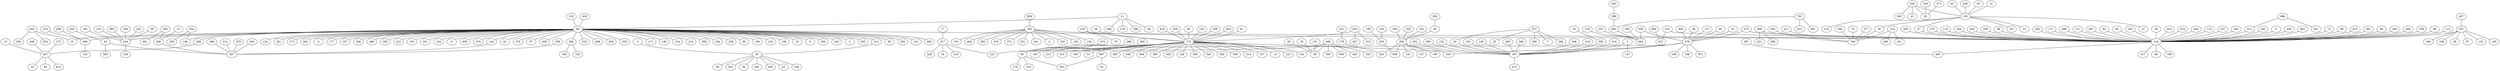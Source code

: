 graph {508 [label="115" level=1];
834 [label="290" level=1];
2 [label="443" level=2];
949 [label="353" level=3];
4 [label="320" level=2];
509 [label="494" level=1];
5 [label="105" level=1];
350 [label="387" level=3];
782 [label="437" level=3];
259 [label="338" level=2];
558 [label="336" level=1];
195 [label="422" level=3];
764 [label="249" level=1];
765 [label="856" level=2];
72 [label="3" level=2];
10 [label="21" level=1];
11 [label="452" level=3];
680 [label="430" level=2];
13 [label="64" level=1];
14 [label="96" level=1];
521 [label="113" level=1];
269 [label="272" level=2];
15 [label="412" level=1];
769 [label="282" level=1];
566 [label="2" level=1];
717 [label="809" level=2];
18 [label="305" level=2];
772 [label="65" level=1];
524 [label="408" level=2];
774 [label="155" level=2];
21 [label="441" level=2];
22 [label="333" level=1];
23 [label="389" level=2];
276 [label="74" level=1];
936 [label="4" level=1];
915 [label="35" level=2];
852 [label="263" level=2];
780 [label="438" level=1];
280 [label="269" level=1];
673 [label="95" level=2];
783 [label="807" level=2];
393 [label="309" level=3];
29 [label="131" level=2];
787 [label="314" level=1];
788 [label="642" level=1];
532 [label="459" level=2];
789 [label="454" level=2];
34 [label="1" level=2];
433 [label="685" level=2];
796 [label="124" level=3];
224 [label="219" level=3];
537 [label="480" level=1];
102 [label="170" level=1];
791 [label="147" level=2];
792 [label="549" level=1];
391 [label="281" level=2];
466 [label="355" level=2];
793 [label="114" level=1];
454 [label="173" level=1];
40 [label="375" level=1];
545 [label="366" level=1];
265 [label="308" level=3];
799 [label="55" level=1];
795 [label="163" level=2];
291 [label="278" level=2];
550 [label="499" level=2];
863 [label="791" level=2];
723 [label="481" level=3];
47 [label="326" level=3];
676 [label="409" level=1];
50 [label="93" level=1];
51 [label="543" level=3];
813 [label="377" level=1];
299 [label="426" level=2];
559 [label="69" level=2];
864 [label="546" level=1];
831 [label="256" level=1];
803 [label="986" level=2];
56 [label="208" level=2];
57 [label="351" level=2];
847 [label="31" level=2];
58 [label="820" level=1];
307 [label="61" level=2];
126 [label="448" level=3];
281 [label="206" level=2];
62 [label="518" level=2];
645 [label="284" level=3];
807 [label="300" level=2];
573 [label="6" level=1];
64 [label="151" level=3];
479 [label="28" level=1];
230 [label="399" level=3];
252 [label="483" level=3];
68 [label="135" level=1];
815 [label="161" level=3];
320 [label="48" level=2];
592 [label="141" level=1];
817 [label="30" level=1];
324 [label="258" level=2];
442 [label="655" level=2];
325 [label="296" level=2];
580 [label="264" level=3];
73 [label="182" level=2];
326 [label="154" level=2];
823 [label="94" level=2];
76 [label="29" level=2];
825 [label="153" level=2];
922 [label="419" level=1];
759 [label="434" level=1];
828 [label="593" level=3];
829 [label="19" level=2];
333 [label="286" level=3];
900 [label="520" level=2];
327 [label="15" level=2];
336 [label="460" level=2];
83 [label="60" level=2];
84 [label="68" level=2];
301 [label="143" level=2];
837 [label="210" level=1];
841 [label="627" level=2];
222 [label="447" level=2];
648 [label="39" level=2];
89 [label="356" level=2];
598 [label="245" level=2];
346 [label="172" level=1];
602 [label="63" level=1];
567 [label="177" level=2];
619 [label="316" level=2];
179 [label="560" level=2];
96 [label="537" level=2];
613 [label="194" level=3];
98 [label="171" level=3];
25 [label="357" level=2];
610 [label="47" level=1];
611 [label="486" level=2];
506 [label="212" level=1];
355 [label="121" level=1];
515 [label="137" level=1];
850 [label="506" level=2];
851 [label="547" level=1];
104 [label="17" level=1];
141 [label="466" level=2];
105 [label="81" level=1];
854 [label="404" level=1];
107 [label="395" level=3];
616 [label="679" level=1];
108 [label="515" level=3];
849 [label="166" level=1];
618 [label="51" level=2];
111 [label="550" level=2];
277 [label="79" level=3];
481 [label="12" level=2];
408 [label="380" level=3];
926 [label="222" level=2];
113 [label="490" level=3];
624 [label="58" level=1];
115 [label="301" level=1];
798 [label="295" level=1];
197 [label="266" level=2];
632 [label="103" level=2];
368 [label="255" level=2];
651 [label="350" level=1];
370 [label="59" level=2];
371 [label="142" level=1];
733 [label="23" level=1];
631 [label="367" level=1];
726 [label="474" level=1];
122 [label="83" level=1];
292 [label="100" level=3];
635 [label="82" level=1];
375 [label="54" level=2];
401 [label="43" level=3];
637 [label="183" level=1];
728 [label="80" level=1];
377 [label="213" level=2];
432 [label="233" level=2];
337 [label="533" level=1];
564 [label="201" level=2];
382 [label="36" level=3];
383 [label="963" level=3];
968 [label="164" level=2];
484 [label="44" level=1];
887 [label="11" level=2];
134 [label="211" level=1];
136 [label="489" level=1];
137 [label="525" level=3];
646 [label="317" level=1];
886 [label="423" level=3];
840 [label="424" level=1];
809 [label="493" level=1];
352 [label="168" level=2];
140 [label="321" level=2];
892 [label="191" level=2];
85 [label="129" level=1];
398 [label="440" level=2];
399 [label="7" level=2];
894 [label="464" level=2];
875 [label="27" level=2];
883 [label="932" level=1];
853 [label="859" level=2];
612 [label="368" level=2];
899 [label="376" level=2];
457 [label="42" level=2];
151 [label="365" level=1];
152 [label="420" level=1];
893 [label="379" level=2];
154 [label="411" level=1];
396 [label="236" level=2];
157 [label="157" level=2];
316 [label="694" level=1];
439 [label="116" level=1];
963 [label="57" level=2];
158 [label="209" level=1];
163 [label="509" level=2];
453 [label="62" level=1];
416 [label="244" level=1];
490 [label="504" level=3];
165 [label="569" level=3];
167 [label="223" level=2];
418 [label="363" level=2];
872 [label="498" level=1];
420 [label="405" level=1];
507 [label="393" level=1];
857 [label="152" level=2];
913 [label="189" level=2];
914 [label="450" level=2];
174 [label="133" level=1];
916 [label="18" level=2];
175 [label="179" level=2];
541 [label="261" level=2];
177 [label="107" level=1];
45 [label="188" level=3];
227 [label="165" level=1];
180 [label="329" level=1];
181 [label="128" level=1];
182 [label="478" level=3];
191 [label="358" level=2];
445 [label="552" level=3];
183 [label="283" level=1];
921 [label="160" level=1];
587 [label="390" level=2];
185 [label="362" level=2];
827 [label="612" level=2];
74 [label="53" level=3];
55 [label="16" level=1];
925 [label="340" level=1];
437 [label="106" level=1];
187 [label="20" level=2];
20 [label="271" level=2];
189 [label="5" level=1];
927 [label="280" level=1];
693 [label="140" level=3];
819 [label="162" level=2];
443 [label="455" level=2];
246 [label="407" level=2];
444 [label="526" level=2];
267 [label="371" level=1];
198 [label="145" level=2];
934 [label="56" level=2];
668 [label="174" level=2];
414 [label="234" level=2];
650 [label="215" level=1];
455 [label="935" level=3];
607 [label="401" level=2];
707 [label="482" level=2];
944 [label="950" level=3];
678 [label="342" level=2];
946 [label="285" level=1];
213 [label="184" level=2];
214 [label="238" level=3];
889 [label="661" level=3];
712 [label="458" level=2];
380 [label="158" level=2];
254 [label="13" level=1];
800 [label="89" level=2];
482 [label="427" level=2];
716 [label="214" level=2];
771 [label="41" level=1];
119 [label="199" level=2];
584 [label="421" level=2];
955 [label="86" level=1];
221 [label="303" level=1];
662 [label="218" level=2];
721 [label="373" level=3];
957 [label="187" level=1];
536 [label="180" level=1];
751 [label="339" level=2];
310 [label="167" level=2];
724 [label="38" level=2];
473 [label="221" level=1];
450 [label="971" level=1];
264 [label="615" level=2];
329 [label="87" level=1];
286 [label="252" level=1];
79 [label="361" level=2];
577 [label="14" level=1];
233 [label="84" level=1];
862 [label="473" level=1];
441 [label="318" level=1];
634 [label="764" level=1];
486 [label="936" level=3];
860 [label="232" level=1];
969 [label="108" level=3];
970 [label="226" level=2];
488 [label="254" level=1];
709 [label="10" level=2];
973 [label="231" level=2];
908 [label="92" level=2];
744 [label="531" level=2];
244 [label="417" level=2];
640 [label="495" level=1];
923 [label="40" level=2];
654 [label="46" level=2];
746 [label="132" level=2];
496 [label="253" level=3];
247 [label="812" level=2];
980 [label="181" level=2];
948 [label="169" level=1];
983 [label="485" level=3];
752 [label="0" level=3];
215 [label="306" level=2];
204 [label="243" level=2];
672 [label="45" level=2];
713 [label="513" level=2];
508 -- 441;
834 -- 316;
2 -- 441;
949 -- 455;
4 -- 651;
509 -- 441;
5 -- 13;
350 -- 983;
782 -- 851;
259 -- 441;
558 -- 179;
558 -- 771;
558 -- 908;
558 -- 68;
195 -- 416;
764 -- 346;
765 -- 769;
72 -- 799;
10 -- 265;
10 -- 291;
10 -- 325;
10 -- 484;
10 -- 13;
11 -- 401;
680 -- 13;
13 -- 963;
13 -- 807;
13 -- 573;
13 -- 872;
13 -- 887;
13 -- 214;
13 -- 416;
13 -- 136;
13 -- 391;
13 -- 454;
13 -- 850;
13 -- 944;
13 -- 25;
13 -- 15;
13 -- 893;
13 -- 709;
13 -- 18;
13 -- 215;
13 -- 650;
13 -- 420;
13 -- 800;
13 -- 592;
13 -- 23;
13 -- 899;
13 -- 280;
13 -- 673;
13 -- 29;
13 -- 393;
13 -- 567;
13 -- 414;
13 -- 752;
13 -- 433;
13 -- 457;
13 -- 167;
13 -- 566;
13 -- 860;
13 -- 437;
13 -- 441;
13 -- 853;
13 -- 107;
13 -- 968;
13 -- 213;
13 -- 969;
13 -- 180;
13 -- 796;
13 -- 20;
13 -- 55;
13 -- 141;
13 -- 158;
13 -- 119;
13 -- 632;
13 -- 564;
13 -- 204;
13 -- 926;
13 -- 693;
14 -- 441;
521 -- 441;
269 -- 222;
15 -- 799;
769 -- 267;
769 -- 744;
769 -- 825;
769 -- 182;
769 -- 21;
769 -- 936;
769 -- 441;
769 -- 854;
769 -- 466;
769 -- 326;
769 -- 795;
769 -- 507;
717 -- 841;
772 -- 68;
524 -- 136;
774 -- 957;
22 -- 841;
22 -- 441;
23 -- 73;
23 -- 819;
276 -- 634;
915 -- 648;
852 -- 441;
780 -- 68;
280 -- 222;
783 -- 221;
783 -- 375;
787 -- 634;
787 -- 815;
787 -- 640;
788 -- 55;
788 -- 488;
788 -- 645;
532 -- 957;
789 -- 437;
789 -- 324;
34 -- 957;
34 -- 791;
224 -- 346;
224 -- 277;
537 -- 185;
537 -- 371;
537 -- 163;
537 -- 89;
537 -- 473;
537 -- 286;
537 -- 648;
102 -- 441;
792 -- 616;
792 -- 316;
793 -- 441;
40 -- 616;
40 -- 441;
545 -- 957;
799 -- 370;
799 -- 56;
799 -- 613;
799 -- 723;
799 -- 445;
799 -- 934;
799 -- 602;
550 -- 246;
863 -- 827;
863 -- 809;
863 -- 607;
47 -- 441;
676 -- 587;
676 -- 441;
676 -- 584;
50 -- 68;
51 -- 230;
813 -- 634;
299 -- 441;
559 -- 616;
864 -- 957;
831 -- 441;
803 -- 154;
803 -- 541;
57 -- 651;
847 -- 68;
58 -- 346;
307 -- 346;
126 -- 222;
281 -- 823;
62 -- 957;
64 -- 648;
479 -- 346;
230 -- 809;
252 -- 634;
68 -- 817;
68 -- 733;
68 -- 453;
68 -- 610;
68 -- 875;
68 -- 439;
320 -- 441;
592 -- 246;
817 -- 634;
442 -- 482;
442 -- 713;
442 -- 346;
580 -- 197;
580 -- 889;
823 -- 651;
76 -- 648;
922 -- 346;
759 -- 346;
828 -- 651;
829 -- 111;
333 -- 728;
900 -- 908;
327 -- 222;
336 -- 616;
83 -- 346;
84 -- 616;
301 -- 346;
837 -- 136;
222 -- 654;
222 -- 672;
222 -- 247;
598 -- 441;
346 -- 310;
346 -- 444;
346 -- 894;
346 -- 577;
346 -- 849;
346 -- 798;
346 -- 108;
346 -- 914;
346 -- 398;
346 -- 716;
346 -- 946;
346 -- 337;
346 -- 927;
346 -- 973;
346 -- 618;
346 -- 181;
346 -- 980;
346 -- 712;
346 -- 371;
346 -- 151;
346 -- 506;
619 -- 957;
96 -- 612;
96 -- 187;
96 -- 74;
96 -- 408;
96 -- 399;
98 -- 441;
610 -- 441;
611 -- 441;
355 -- 441;
515 -- 616;
851 -- 329;
851 -- 441;
851 -- 925;
851 -- 724;
851 -- 227;
851 -- 174;
851 -- 751;
104 -- 646;
105 -- 616;
616 -- 45;
616 -- 337;
616 -- 728;
616 -- 450;
616 -- 913;
616 -- 957;
111 -- 957;
481 -- 197;
113 -- 728;
624 -- 416;
115 -- 416;
197 -- 246;
368 -- 316;
651 -- 486;
651 -- 892;
651 -- 337;
651 -- 678;
651 -- 157;
651 -- 536;
631 -- 441;
726 -- 728;
122 -- 441;
292 -- 455;
635 -- 441;
401 -- 246;
401 -- 165;
637 -- 441;
728 -- 221;
728 -- 496;
728 -- 668;
377 -- 246;
432 -- 416;
382 -- 441;
383 -- 416;
134 -- 634;
136 -- 746;
137 -- 246;
646 -- 916;
646 -- 970;
646 -- 473;
646 -- 662;
886 -- 441;
840 -- 441;
809 -- 316;
352 -- 634;
140 -- 175;
85 -- 316;
883 -- 957;
152 -- 441;
154 -- 441;
396 -- 416;
416 -- 380;
490 -- 246;
418 -- 957;
857 -- 957;
175 -- 678;
177 -- 441;
191 -- 246;
183 -- 441;
921 -- 441;
187 -- 957;
189 -- 441;
443 -- 441;
198 -- 957;
455 -- 486;
707 -- 441;
254 -- 441;
955 -- 441;
721 -- 908;
957 -- 862;
264 -- 441;
79 -- 441;
233 -- 441;
441 -- 244;
441 -- 923;
441 -- 948;
441 -- 983;
}